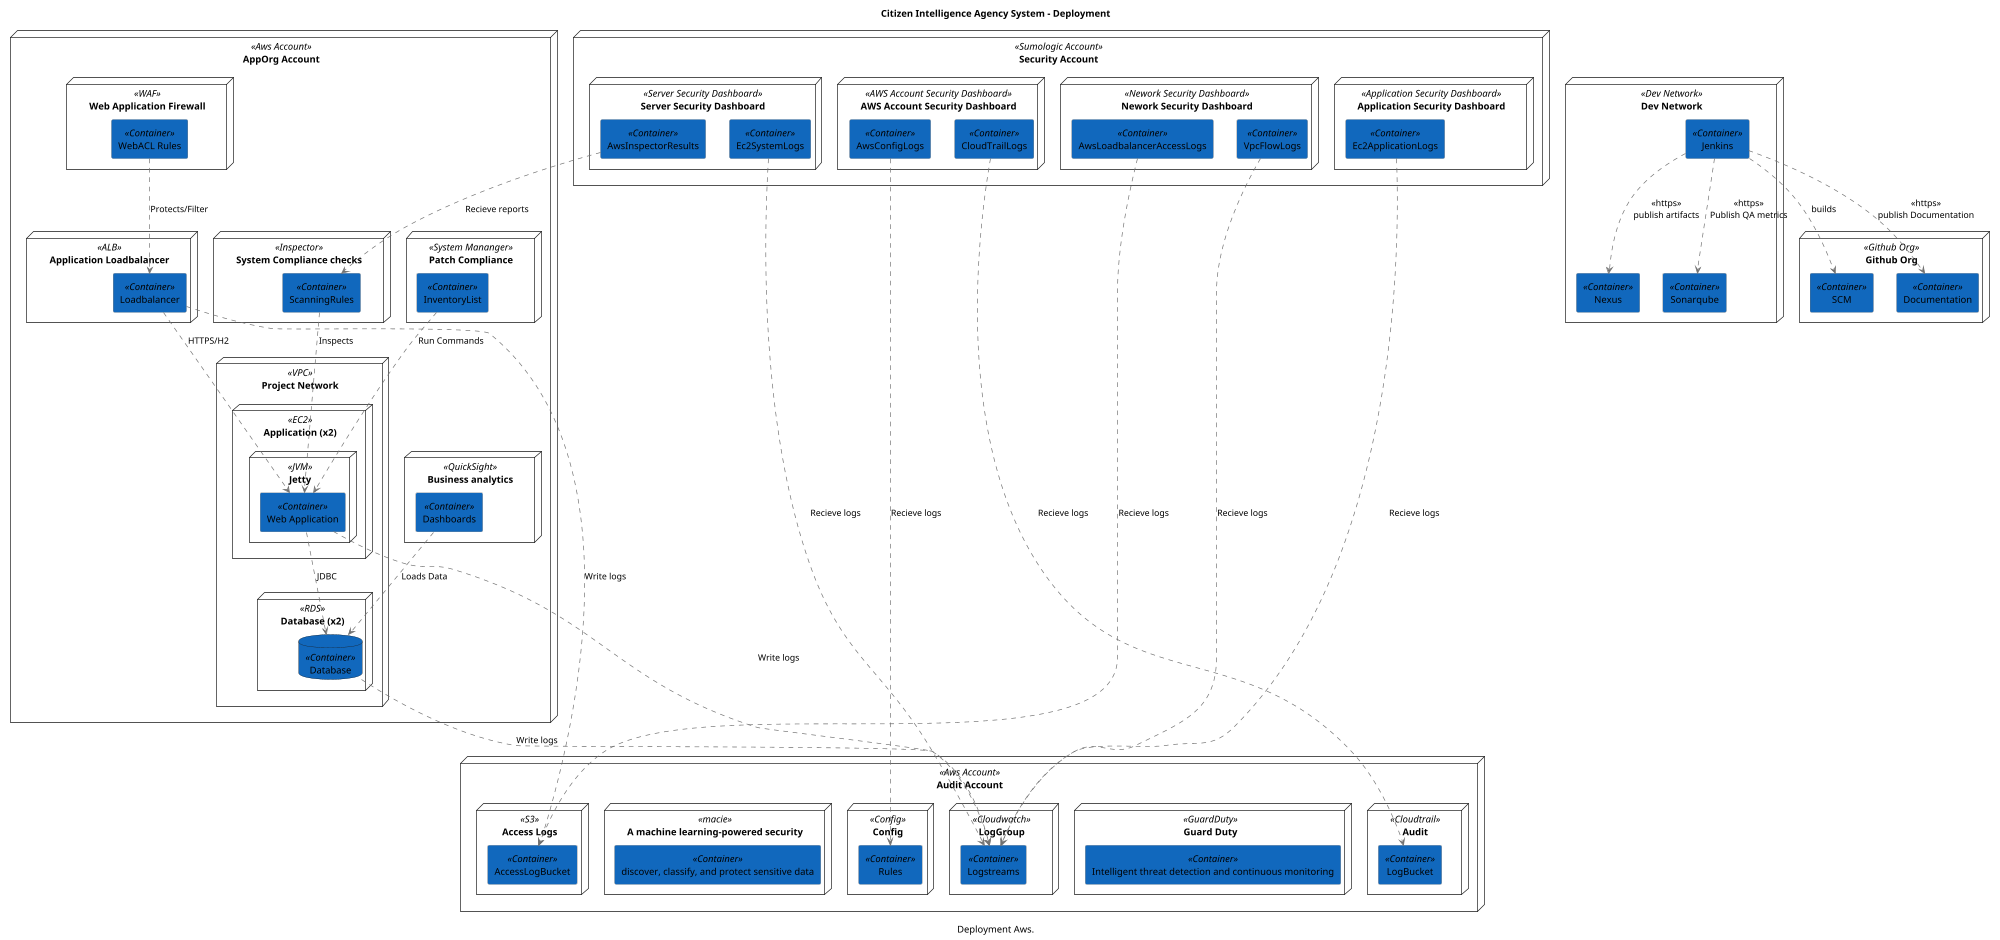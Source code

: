 @startuml(id="Deployment")
scale max 2000x2000
title Citizen Intelligence Agency System - Deployment
caption "Deployment Aws."

skinparam {
  shadowing false
  arrowColor #707070
  actorBorderColor #707070
  componentBorderColor #707070
  rectangleBorderColor #707070
  noteBackgroundColor #ffffff
  noteBorderColor #707070
}
node "AppOrg Account" <<Aws Account>> as 46 {
  node "Project Network" <<VPC>> as 47 {
    node "Database (x2)" <<RDS>> as 99 {
      database "Database" <<Container>> as 100 #1168bd
    }
    node "Application (x2)" <<EC2>> as 91 {
      node "Jetty" <<JVM>> as 92 {
        rectangle "Web Application" <<Container>> as 93 #1168bd
      }
    }
  }
  node "Business analytics" <<QuickSight>> as 64 {
    rectangle "Dashboards" <<Container>> as 66 #1168bd
  }
  node "Patch Compliance" <<System Mananger>> as 60 {
    rectangle "InventoryList" <<Container>> as 62 #1168bd
  }
  node "System Compliance checks" <<Inspector>> as 56 {
    rectangle "ScanningRules" <<Container>> as 58 #1168bd
  }
  node "Application Loadbalancer" <<ALB>> as 86 {
    rectangle "Loadbalancer" <<Container>> as 87 #1168bd
  }
  node "Web Application Firewall" <<WAF>> as 48 {
    rectangle "WebACL Rules" <<Container>> as 50 #1168bd
  }
}
node "Audit Account" <<Aws Account>> as 52 {
  node "Audit" <<Cloudtrail>> as 79 {
    rectangle "LogBucket" <<Container>> as 81 #1168bd
  }
  node "Guard Duty" <<GuardDuty>> as 68 {
    rectangle "Intelligent threat detection and continuous monitoring" <<Container>> as 70 #1168bd
  }
  node "LogGroup" <<Cloudwatch>> as 74 {
    rectangle "Logstreams" <<Container>> as 76 #1168bd
  }
  node "Config" <<Config>> as 53 {
    rectangle "Rules" <<Container>> as 55 #1168bd
  }
  node "A machine learning-powered security" <<macie>> as 71 {
    rectangle "discover, classify, and protect sensitive data" <<Container>> as 73 #1168bd
  }
  node "Access Logs" <<S3>> as 82 {
    rectangle "AccessLogBucket" <<Container>> as 84 #1168bd
  }
}
node "Dev Network" <<Dev Network>> as 110 {
  rectangle "Nexus" <<Container>> as 112 #1168bd
  rectangle "Sonarqube" <<Container>> as 114 #1168bd
  rectangle "Jenkins" <<Container>> as 120 #1168bd
}
node "Github Org" <<Github Org>> as 105 {
  rectangle "SCM" <<Container>> as 107 #1168bd
  rectangle "Documentation" <<Container>> as 109 #1168bd
}
node "Security Account" <<Sumologic Account>> as 125 {
  node "AWS Account Security Dashboard" <<AWS Account Security Dashboard>> as 128 {
    rectangle "CloudTrailLogs" <<Container>> as 136 #1168bd
    rectangle "AwsConfigLogs" <<Container>> as 140 #1168bd
  }
  node "Server Security Dashboard" <<Server Security Dashboard>> as 127 {
    rectangle "Ec2SystemLogs" <<Container>> as 144 #1168bd
    rectangle "AwsInspectorResults" <<Container>> as 152 #1168bd
  }
  node "Nework Security Dashboard" <<Nework Security Dashboard>> as 126 {
    rectangle "AwsLoadbalancerAccessLogs" <<Container>> as 156 #1168bd
    rectangle "VpcFlowLogs" <<Container>> as 132 #1168bd
  }
  node "Application Security Dashboard" <<Application Security Dashboard>> as 129 {
    rectangle "Ec2ApplicationLogs" <<Container>> as 148 #1168bd
  }
}
87 .[#707070].> 93 : HTTPS/H2
140 .[#707070].> 55 : Recieve logs
152 .[#707070].> 58 : Recieve reports
58 .[#707070].> 93 : Inspects
62 .[#707070].> 93 : Run Commands
93 .[#707070].> 76 : Write logs
144 .[#707070].> 76 : Recieve logs
156 .[#707070].> 84 : Recieve logs
120 .[#707070].> 112 : <<https>>\npublish artifacts
120 .[#707070].> 107 : builds
120 .[#707070].> 114 : <<https>>\nPublish QA metrics
50 .[#707070].> 87 : Protects/Filter
100 .[#707070].> 76 : Write logs
132 .[#707070].> 76 : Recieve logs
120 .[#707070].> 109 : <<https>>\npublish Documentation
87 .[#707070].> 84 : Write logs
93 .[#707070].> 100 : JDBC
148 .[#707070].> 76 : Recieve logs
66 .[#707070].> 100 : Loads Data
136 .[#707070].> 81 : Recieve logs
@enduml
